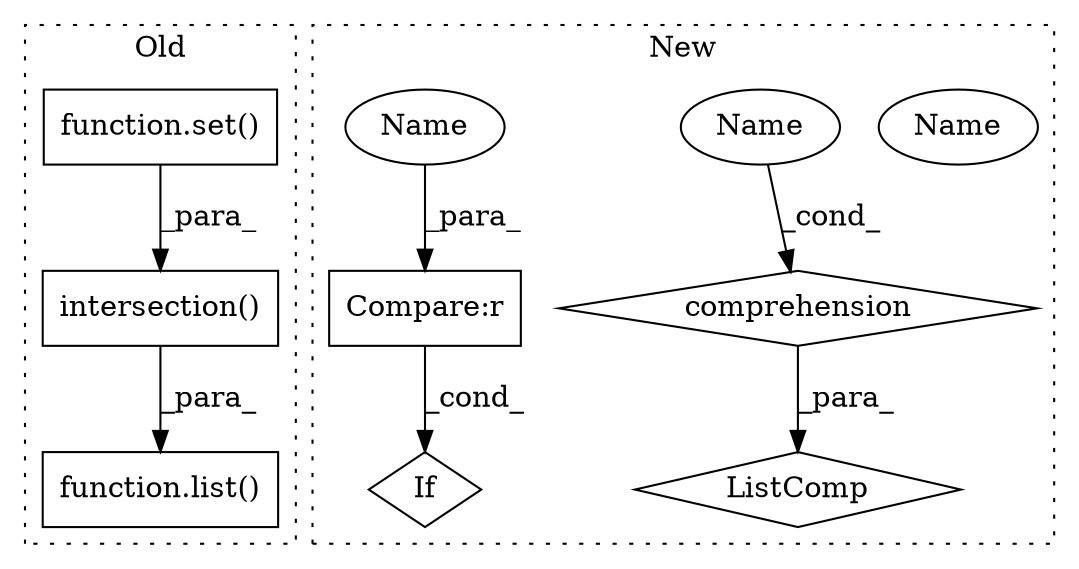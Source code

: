 digraph G {
subgraph cluster0 {
1 [label="intersection()" a="75" s="1180,1224" l="25,1" shape="box"];
4 [label="function.set()" a="75" s="1205,1223" l="4,1" shape="box"];
5 [label="function.list()" a="75" s="1175,1225" l="5,1" shape="box"];
label = "Old";
style="dotted";
}
subgraph cluster1 {
2 [label="If" a="96" s="1214" l="24" shape="diamond"];
3 [label="Compare:r" a="40" s="1214" l="24" shape="box"];
6 [label="ListComp" a="106" s="1176" l="63" shape="diamond"];
7 [label="comprehension" a="45" s="1184" l="3" shape="diamond"];
8 [label="Name" a="87" s="1177" l="6" shape="ellipse"];
9 [label="Name" a="87" s="1177" l="6" shape="ellipse"];
10 [label="Name" a="87" s="1214" l="6" shape="ellipse"];
label = "New";
style="dotted";
}
1 -> 5 [label="_para_"];
3 -> 2 [label="_cond_"];
4 -> 1 [label="_para_"];
7 -> 6 [label="_para_"];
9 -> 7 [label="_cond_"];
10 -> 3 [label="_para_"];
}